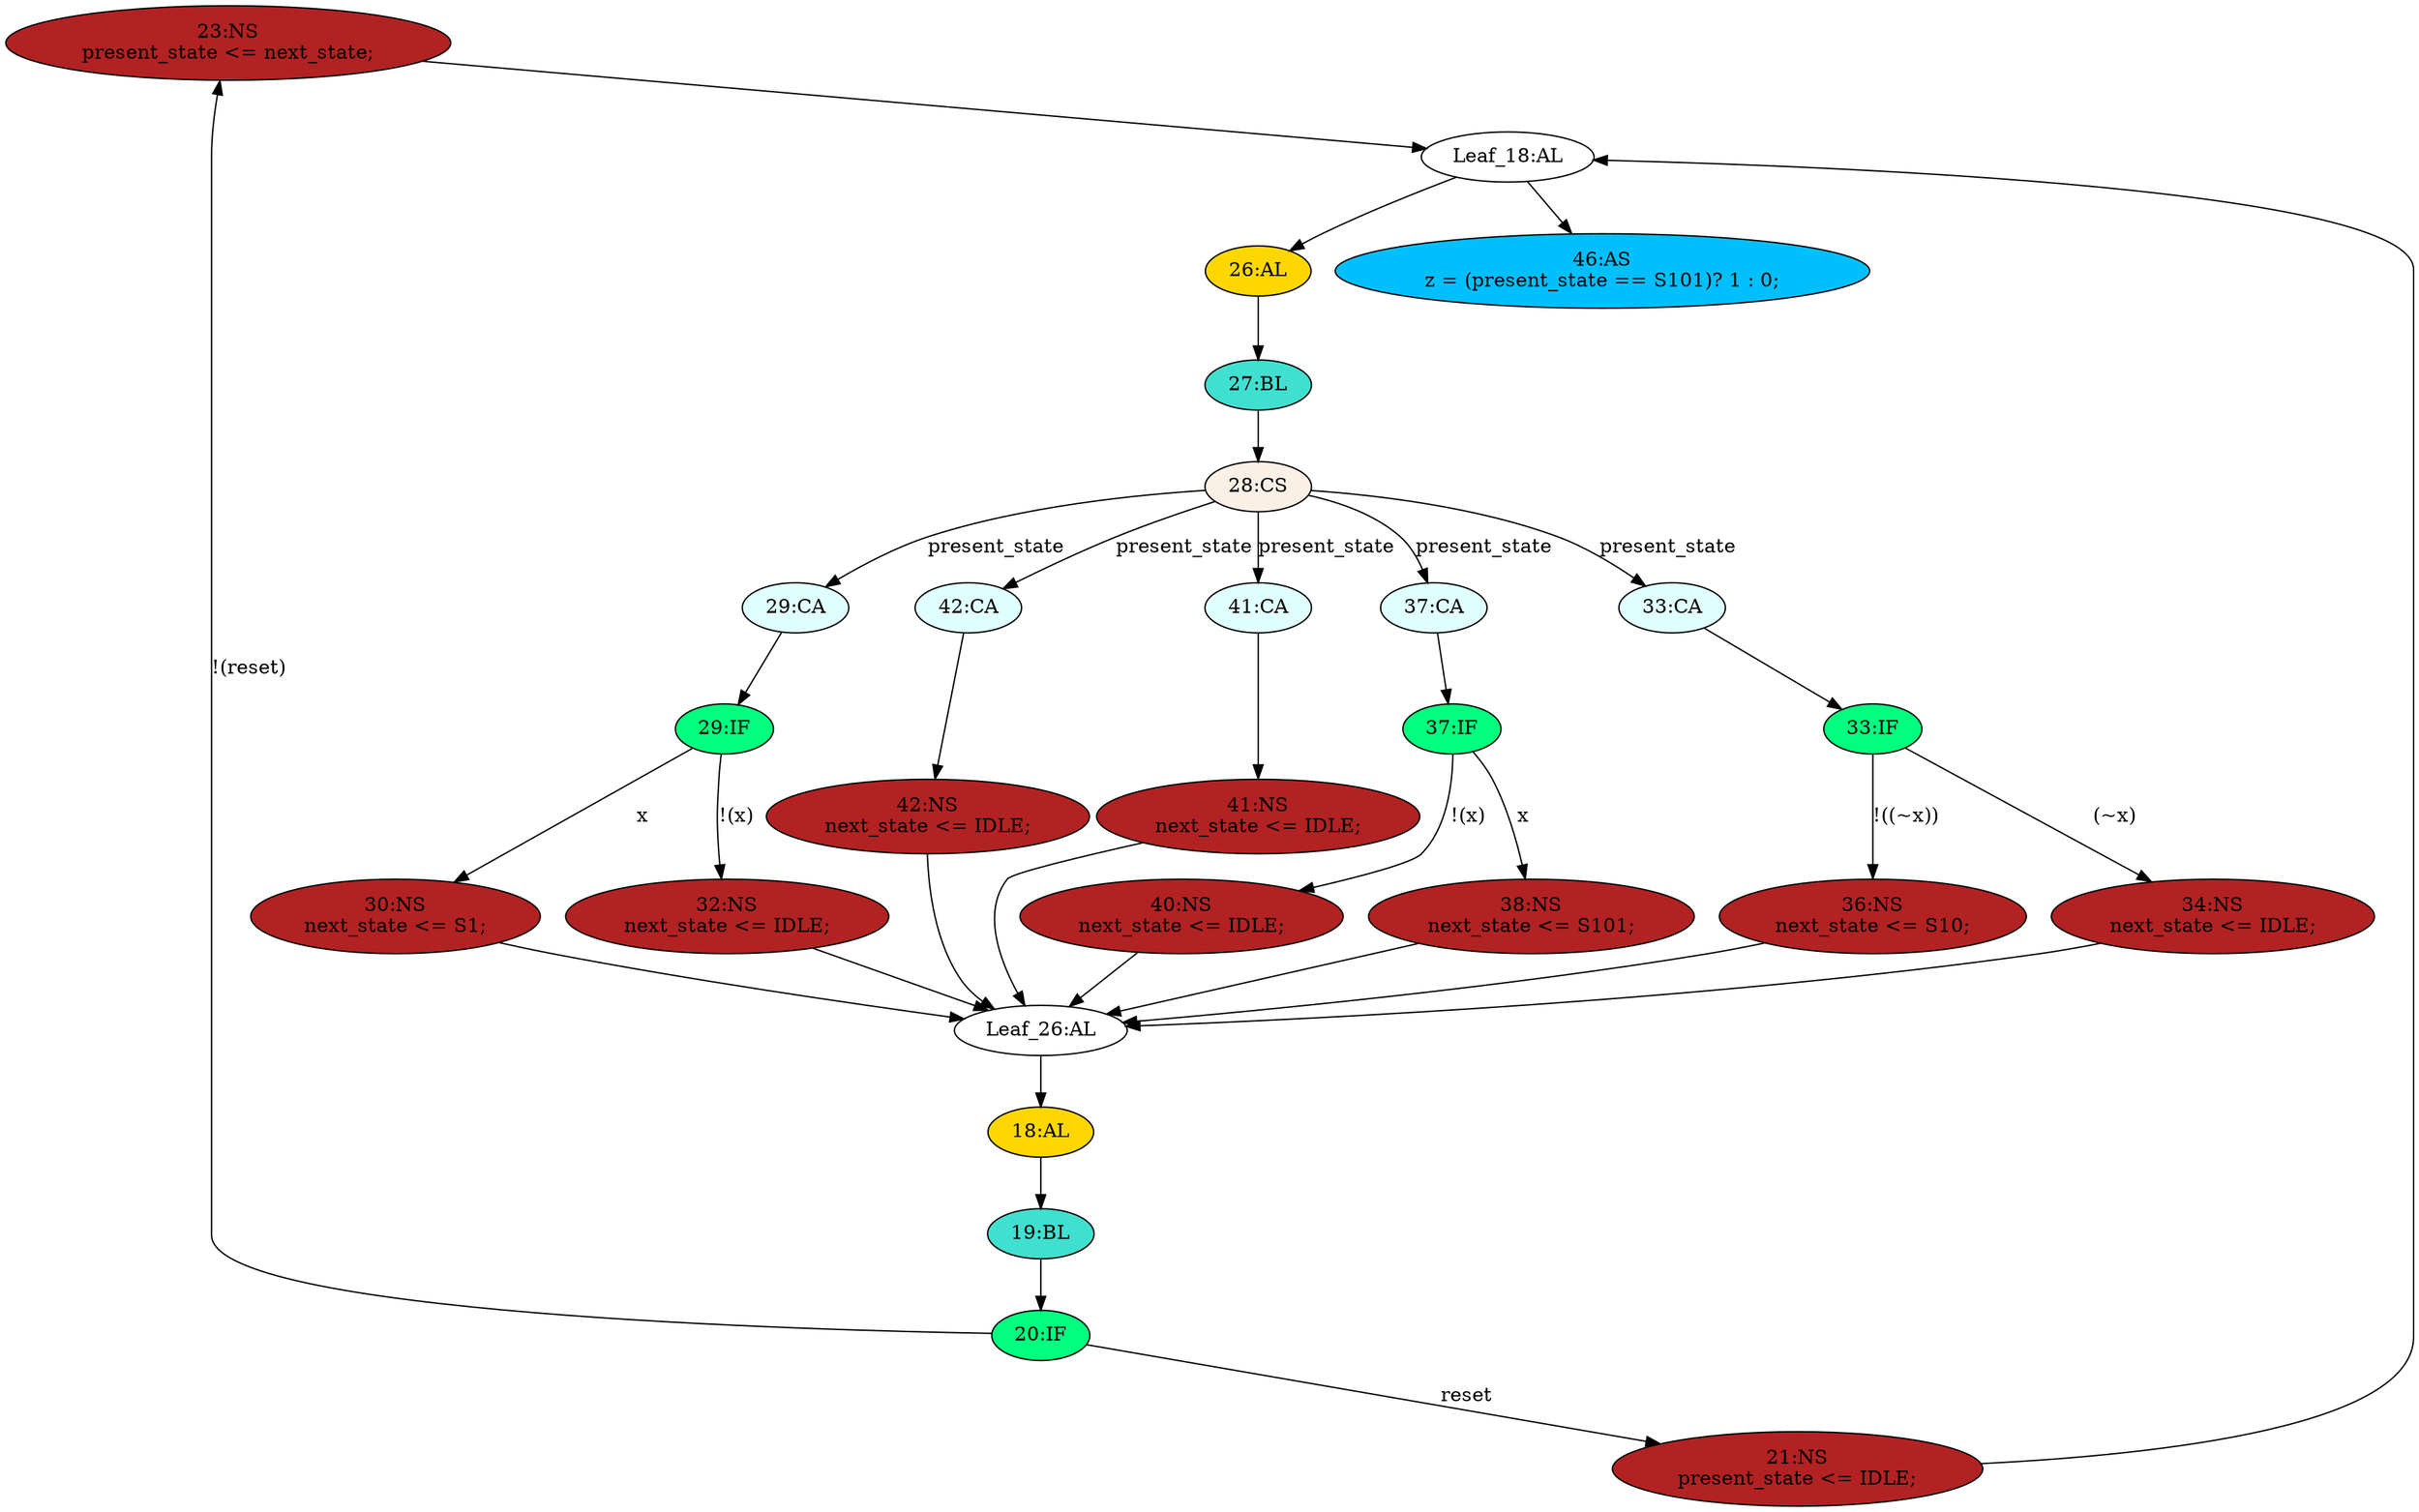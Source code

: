 strict digraph "compose( ,  )" {
	node [label="\N"];
	"23:NS"	[ast="<pyverilog.vparser.ast.NonblockingSubstitution object at 0x7f2b5fbb2050>",
		fillcolor=firebrick,
		label="23:NS
present_state <= next_state;",
		statements="[<pyverilog.vparser.ast.NonblockingSubstitution object at 0x7f2b5fbb2050>]",
		style=filled,
		typ=NonblockingSubstitution];
	"Leaf_18:AL"	[def_var="['present_state']",
		label="Leaf_18:AL"];
	"23:NS" -> "Leaf_18:AL"	[cond="[]",
		lineno=None];
	"29:IF"	[ast="<pyverilog.vparser.ast.IfStatement object at 0x7f2b5ffc1610>",
		fillcolor=springgreen,
		label="29:IF",
		statements="[]",
		style=filled,
		typ=IfStatement];
	"32:NS"	[ast="<pyverilog.vparser.ast.NonblockingSubstitution object at 0x7f2b5fe6a1d0>",
		fillcolor=firebrick,
		label="32:NS
next_state <= IDLE;",
		statements="[<pyverilog.vparser.ast.NonblockingSubstitution object at 0x7f2b5fe6a1d0>]",
		style=filled,
		typ=NonblockingSubstitution];
	"29:IF" -> "32:NS"	[cond="['x']",
		label="!(x)",
		lineno=29];
	"30:NS"	[ast="<pyverilog.vparser.ast.NonblockingSubstitution object at 0x7f2b63264190>",
		fillcolor=firebrick,
		label="30:NS
next_state <= S1;",
		statements="[<pyverilog.vparser.ast.NonblockingSubstitution object at 0x7f2b63264190>]",
		style=filled,
		typ=NonblockingSubstitution];
	"29:IF" -> "30:NS"	[cond="['x']",
		label=x,
		lineno=29];
	"40:NS"	[ast="<pyverilog.vparser.ast.NonblockingSubstitution object at 0x7f2b5fa58d50>",
		fillcolor=firebrick,
		label="40:NS
next_state <= IDLE;",
		statements="[<pyverilog.vparser.ast.NonblockingSubstitution object at 0x7f2b5fa58d50>]",
		style=filled,
		typ=NonblockingSubstitution];
	"Leaf_26:AL"	[def_var="['next_state']",
		label="Leaf_26:AL"];
	"40:NS" -> "Leaf_26:AL"	[cond="[]",
		lineno=None];
	"34:NS"	[ast="<pyverilog.vparser.ast.NonblockingSubstitution object at 0x7f2b5fbc6550>",
		fillcolor=firebrick,
		label="34:NS
next_state <= IDLE;",
		statements="[<pyverilog.vparser.ast.NonblockingSubstitution object at 0x7f2b5fbc6550>]",
		style=filled,
		typ=NonblockingSubstitution];
	"34:NS" -> "Leaf_26:AL"	[cond="[]",
		lineno=None];
	"36:NS"	[ast="<pyverilog.vparser.ast.NonblockingSubstitution object at 0x7f2b5fa58cd0>",
		fillcolor=firebrick,
		label="36:NS
next_state <= S10;",
		statements="[<pyverilog.vparser.ast.NonblockingSubstitution object at 0x7f2b5fa58cd0>]",
		style=filled,
		typ=NonblockingSubstitution];
	"36:NS" -> "Leaf_26:AL"	[cond="[]",
		lineno=None];
	"41:CA"	[ast="<pyverilog.vparser.ast.Case object at 0x7f2b5fa584d0>",
		fillcolor=lightcyan,
		label="41:CA",
		statements="[]",
		style=filled,
		typ=Case];
	"41:NS"	[ast="<pyverilog.vparser.ast.NonblockingSubstitution object at 0x7f2b5fa58fd0>",
		fillcolor=firebrick,
		label="41:NS
next_state <= IDLE;",
		statements="[<pyverilog.vparser.ast.NonblockingSubstitution object at 0x7f2b5fa58fd0>]",
		style=filled,
		typ=NonblockingSubstitution];
	"41:CA" -> "41:NS"	[cond="[]",
		lineno=None];
	"38:NS"	[ast="<pyverilog.vparser.ast.NonblockingSubstitution object at 0x7f2b5fa58bd0>",
		fillcolor=firebrick,
		label="38:NS
next_state <= S101;",
		statements="[<pyverilog.vparser.ast.NonblockingSubstitution object at 0x7f2b5fa58bd0>]",
		style=filled,
		typ=NonblockingSubstitution];
	"38:NS" -> "Leaf_26:AL"	[cond="[]",
		lineno=None];
	"19:BL"	[ast="<pyverilog.vparser.ast.Block object at 0x7f2b5fba4ed0>",
		fillcolor=turquoise,
		label="19:BL",
		statements="[]",
		style=filled,
		typ=Block];
	"20:IF"	[ast="<pyverilog.vparser.ast.IfStatement object at 0x7f2b5fbb2450>",
		fillcolor=springgreen,
		label="20:IF",
		statements="[]",
		style=filled,
		typ=IfStatement];
	"19:BL" -> "20:IF"	[cond="[]",
		lineno=None];
	"32:NS" -> "Leaf_26:AL"	[cond="[]",
		lineno=None];
	"20:IF" -> "23:NS"	[cond="['reset']",
		label="!(reset)",
		lineno=20];
	"21:NS"	[ast="<pyverilog.vparser.ast.NonblockingSubstitution object at 0x7f2b5fb4e4d0>",
		fillcolor=firebrick,
		label="21:NS
present_state <= IDLE;",
		statements="[<pyverilog.vparser.ast.NonblockingSubstitution object at 0x7f2b5fb4e4d0>]",
		style=filled,
		typ=NonblockingSubstitution];
	"20:IF" -> "21:NS"	[cond="['reset']",
		label=reset,
		lineno=20];
	"46:AS"	[ast="<pyverilog.vparser.ast.Assign object at 0x7f2b5fa586d0>",
		def_var="['z']",
		fillcolor=deepskyblue,
		label="46:AS
z = (present_state == S101)? 1 : 0;",
		statements="[]",
		style=filled,
		typ=Assign,
		use_var="['present_state']"];
	"37:CA"	[ast="<pyverilog.vparser.ast.Case object at 0x7f2b5fa58350>",
		fillcolor=lightcyan,
		label="37:CA",
		statements="[]",
		style=filled,
		typ=Case];
	"37:IF"	[ast="<pyverilog.vparser.ast.IfStatement object at 0x7f2b5fa58810>",
		fillcolor=springgreen,
		label="37:IF",
		statements="[]",
		style=filled,
		typ=IfStatement];
	"37:CA" -> "37:IF"	[cond="[]",
		lineno=None];
	"37:IF" -> "40:NS"	[cond="['x']",
		label="!(x)",
		lineno=37];
	"37:IF" -> "38:NS"	[cond="['x']",
		label=x,
		lineno=37];
	"42:NS"	[ast="<pyverilog.vparser.ast.NonblockingSubstitution object at 0x7f2b5fa58650>",
		fillcolor=firebrick,
		label="42:NS
next_state <= IDLE;",
		statements="[<pyverilog.vparser.ast.NonblockingSubstitution object at 0x7f2b5fa58650>]",
		style=filled,
		typ=NonblockingSubstitution];
	"42:NS" -> "Leaf_26:AL"	[cond="[]",
		lineno=None];
	"33:IF"	[ast="<pyverilog.vparser.ast.IfStatement object at 0x7f2b5fbc6510>",
		fillcolor=springgreen,
		label="33:IF",
		statements="[]",
		style=filled,
		typ=IfStatement];
	"33:IF" -> "34:NS"	[cond="['x']",
		label="(~x)",
		lineno=33];
	"33:IF" -> "36:NS"	[cond="['x']",
		label="!((~x))",
		lineno=33];
	"27:BL"	[ast="<pyverilog.vparser.ast.Block object at 0x7f2b5fba7e90>",
		fillcolor=turquoise,
		label="27:BL",
		statements="[]",
		style=filled,
		typ=Block];
	"28:CS"	[ast="<pyverilog.vparser.ast.CaseStatement object at 0x7f2b5fa58910>",
		fillcolor=linen,
		label="28:CS",
		statements="[]",
		style=filled,
		typ=CaseStatement];
	"27:BL" -> "28:CS"	[cond="[]",
		lineno=None];
	"41:NS" -> "Leaf_26:AL"	[cond="[]",
		lineno=None];
	"18:AL"	[ast="<pyverilog.vparser.ast.Always object at 0x7f2b5fba4890>",
		clk_sens=True,
		fillcolor=gold,
		label="18:AL",
		sens="['clk', 'reset']",
		statements="[]",
		style=filled,
		typ=Always,
		use_var="['reset', 'next_state']"];
	"18:AL" -> "19:BL"	[cond="[]",
		lineno=None];
	"26:AL"	[ast="<pyverilog.vparser.ast.Always object at 0x7f2b5fba7750>",
		clk_sens=False,
		fillcolor=gold,
		label="26:AL",
		sens="['present_state', 'x']",
		statements="[]",
		style=filled,
		typ=Always,
		use_var="['x', 'present_state']"];
	"26:AL" -> "27:BL"	[cond="[]",
		lineno=None];
	"Leaf_26:AL" -> "18:AL";
	"33:CA"	[ast="<pyverilog.vparser.ast.Case object at 0x7f2b613bf450>",
		fillcolor=lightcyan,
		label="33:CA",
		statements="[]",
		style=filled,
		typ=Case];
	"33:CA" -> "33:IF"	[cond="[]",
		lineno=None];
	"28:CS" -> "41:CA"	[cond="['present_state']",
		label=present_state,
		lineno=28];
	"28:CS" -> "37:CA"	[cond="['present_state']",
		label=present_state,
		lineno=28];
	"28:CS" -> "33:CA"	[cond="['present_state']",
		label=present_state,
		lineno=28];
	"29:CA"	[ast="<pyverilog.vparser.ast.Case object at 0x7f2b5fba7650>",
		fillcolor=lightcyan,
		label="29:CA",
		statements="[]",
		style=filled,
		typ=Case];
	"28:CS" -> "29:CA"	[cond="['present_state']",
		label=present_state,
		lineno=28];
	"42:CA"	[ast="<pyverilog.vparser.ast.Case object at 0x7f2b5fa589d0>",
		fillcolor=lightcyan,
		label="42:CA",
		statements="[]",
		style=filled,
		typ=Case];
	"28:CS" -> "42:CA"	[cond="['present_state']",
		label=present_state,
		lineno=28];
	"30:NS" -> "Leaf_26:AL"	[cond="[]",
		lineno=None];
	"Leaf_18:AL" -> "46:AS";
	"Leaf_18:AL" -> "26:AL";
	"29:CA" -> "29:IF"	[cond="[]",
		lineno=None];
	"42:CA" -> "42:NS"	[cond="[]",
		lineno=None];
	"21:NS" -> "Leaf_18:AL"	[cond="[]",
		lineno=None];
}
